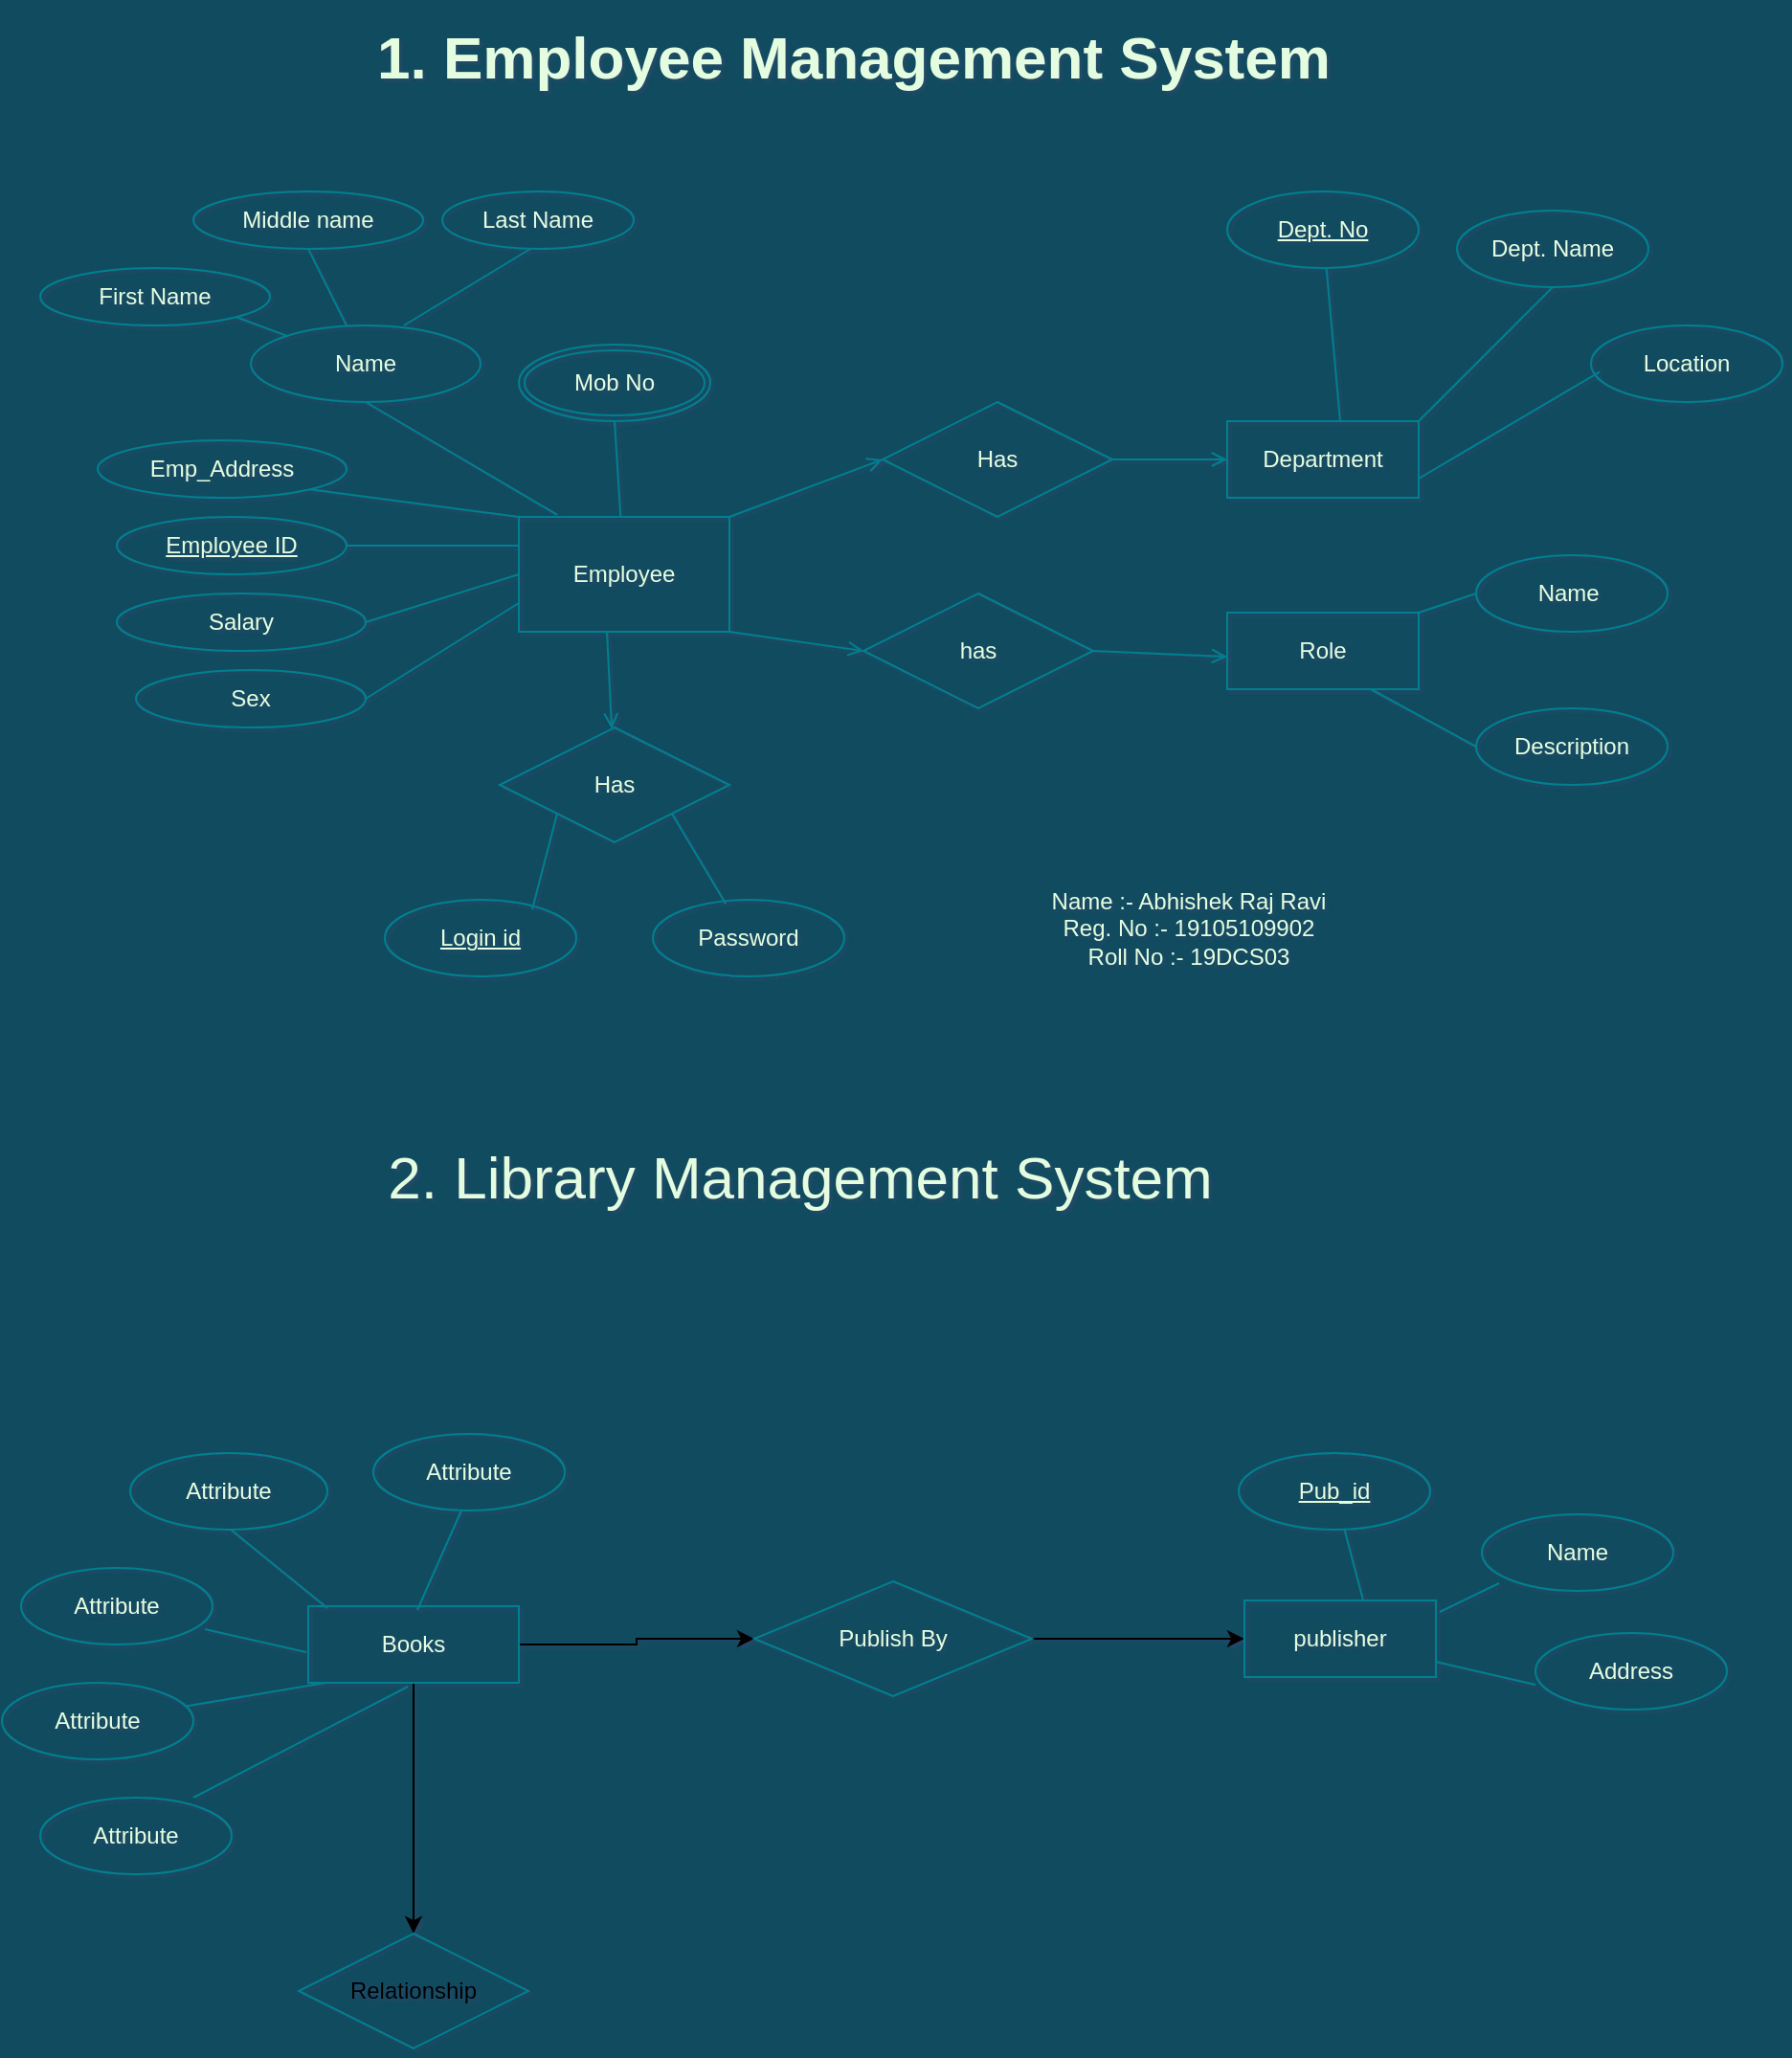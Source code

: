 <mxfile version="13.6.2" type="github">
  <diagram id="kpHI0PAs08cbokcpHM6N" name="Page-1">
    <mxGraphModel dx="868" dy="450" grid="0" gridSize="10" guides="1" tooltips="1" connect="1" arrows="1" fold="1" page="1" pageScale="1" pageWidth="1169" pageHeight="1654" background="#114B5F" math="0" shadow="1">
      <root>
        <mxCell id="0" />
        <mxCell id="1" parent="0" />
        <mxCell id="QWLJbSfea73I5IA6TglM-44" style="edgeStyle=none;orthogonalLoop=1;jettySize=auto;html=1;exitX=0.5;exitY=1;exitDx=0;exitDy=0;endSize=6;strokeWidth=1;fontColor=#E4FDE1;strokeColor=#028090;endArrow=none;endFill=0;labelBackgroundColor=#114B5F;" parent="1" source="QWLJbSfea73I5IA6TglM-33" target="QWLJbSfea73I5IA6TglM-23" edge="1">
          <mxGeometry relative="1" as="geometry" />
        </mxCell>
        <mxCell id="QWLJbSfea73I5IA6TglM-52" style="edgeStyle=none;orthogonalLoop=1;jettySize=auto;html=1;exitX=1;exitY=0;exitDx=0;exitDy=0;entryX=0;entryY=0.5;entryDx=0;entryDy=0;endSize=6;strokeWidth=1;fontColor=#E4FDE1;strokeColor=#028090;endArrow=open;endFill=0;labelBackgroundColor=#114B5F;" parent="1" target="QWLJbSfea73I5IA6TglM-50" edge="1">
          <mxGeometry relative="1" as="geometry">
            <mxPoint x="490" y="340" as="sourcePoint" />
          </mxGeometry>
        </mxCell>
        <mxCell id="QWLJbSfea73I5IA6TglM-53" style="edgeStyle=none;orthogonalLoop=1;jettySize=auto;html=1;exitX=1;exitY=1;exitDx=0;exitDy=0;entryX=0;entryY=0.5;entryDx=0;entryDy=0;endSize=6;strokeWidth=1;fontColor=#E4FDE1;strokeColor=#028090;endArrow=open;endFill=0;labelBackgroundColor=#114B5F;" parent="1" target="QWLJbSfea73I5IA6TglM-51" edge="1">
          <mxGeometry relative="1" as="geometry">
            <mxPoint x="490" y="400" as="sourcePoint" />
          </mxGeometry>
        </mxCell>
        <mxCell id="QWLJbSfea73I5IA6TglM-11" value="Employee" style="whiteSpace=wrap;html=1;fillColor=none;fontColor=#E4FDE1;strokeColor=#028090;" parent="1" vertex="1">
          <mxGeometry x="380" y="340" width="110" height="60" as="geometry" />
        </mxCell>
        <mxCell id="QWLJbSfea73I5IA6TglM-47" style="edgeStyle=none;orthogonalLoop=1;jettySize=auto;html=1;exitX=1;exitY=0.5;exitDx=0;exitDy=0;entryX=0;entryY=0.5;entryDx=0;entryDy=0;endSize=6;strokeWidth=1;fontColor=#E4FDE1;strokeColor=#028090;endArrow=none;endFill=0;labelBackgroundColor=#114B5F;" parent="1" source="QWLJbSfea73I5IA6TglM-14" target="QWLJbSfea73I5IA6TglM-11" edge="1">
          <mxGeometry relative="1" as="geometry" />
        </mxCell>
        <mxCell id="QWLJbSfea73I5IA6TglM-14" value="Salary" style="ellipse;whiteSpace=wrap;html=1;fillColor=none;fontColor=#E4FDE1;strokeColor=#028090;" parent="1" vertex="1">
          <mxGeometry x="170" y="380" width="130" height="30" as="geometry" />
        </mxCell>
        <mxCell id="QWLJbSfea73I5IA6TglM-18" style="edgeStyle=none;orthogonalLoop=1;jettySize=auto;html=1;exitX=1;exitY=1;exitDx=0;exitDy=0;entryX=1;entryY=1;entryDx=0;entryDy=0;fontColor=#E4FDE1;strokeColor=#028090;labelBackgroundColor=#114B5F;" parent="1" source="QWLJbSfea73I5IA6TglM-15" target="QWLJbSfea73I5IA6TglM-15" edge="1">
          <mxGeometry relative="1" as="geometry">
            <mxPoint x="322" y="300" as="targetPoint" />
          </mxGeometry>
        </mxCell>
        <mxCell id="QWLJbSfea73I5IA6TglM-46" style="edgeStyle=none;orthogonalLoop=1;jettySize=auto;html=1;exitX=1;exitY=0.5;exitDx=0;exitDy=0;entryX=0;entryY=0.25;entryDx=0;entryDy=0;endSize=6;strokeWidth=1;fontColor=#E4FDE1;endArrow=none;endFill=0;strokeColor=#028090;labelBackgroundColor=#114B5F;" parent="1" source="QWLJbSfea73I5IA6TglM-15" target="QWLJbSfea73I5IA6TglM-11" edge="1">
          <mxGeometry relative="1" as="geometry" />
        </mxCell>
        <mxCell id="QWLJbSfea73I5IA6TglM-15" value="Employee ID" style="ellipse;whiteSpace=wrap;html=1;fontStyle=4;fillColor=none;fontColor=#E4FDE1;strokeColor=#028090;" parent="1" vertex="1">
          <mxGeometry x="170" y="340" width="120" height="30" as="geometry" />
        </mxCell>
        <mxCell id="QWLJbSfea73I5IA6TglM-16" style="edgeStyle=none;orthogonalLoop=1;jettySize=auto;html=1;entryX=0.5;entryY=1;entryDx=0;entryDy=0;fontColor=#E4FDE1;strokeColor=#028090;labelBackgroundColor=#114B5F;" parent="1" source="QWLJbSfea73I5IA6TglM-15" target="QWLJbSfea73I5IA6TglM-15" edge="1">
          <mxGeometry relative="1" as="geometry" />
        </mxCell>
        <mxCell id="QWLJbSfea73I5IA6TglM-45" style="edgeStyle=none;orthogonalLoop=1;jettySize=auto;html=1;exitX=1;exitY=1;exitDx=0;exitDy=0;entryX=0;entryY=0;entryDx=0;entryDy=0;endSize=6;strokeWidth=1;fontColor=#E4FDE1;endArrow=none;endFill=0;strokeColor=#028090;labelBackgroundColor=#114B5F;" parent="1" source="QWLJbSfea73I5IA6TglM-20" target="QWLJbSfea73I5IA6TglM-11" edge="1">
          <mxGeometry relative="1" as="geometry" />
        </mxCell>
        <mxCell id="QWLJbSfea73I5IA6TglM-20" value="Emp_Address" style="ellipse;whiteSpace=wrap;html=1;fillColor=none;fontColor=#E4FDE1;strokeColor=#028090;" parent="1" vertex="1">
          <mxGeometry x="160" y="300" width="130" height="30" as="geometry" />
        </mxCell>
        <mxCell id="QWLJbSfea73I5IA6TglM-49" style="edgeStyle=none;orthogonalLoop=1;jettySize=auto;html=1;exitX=0.5;exitY=1;exitDx=0;exitDy=0;entryX=0.183;entryY=-0.017;entryDx=0;entryDy=0;entryPerimeter=0;endSize=6;strokeWidth=1;fontColor=#E4FDE1;strokeColor=#028090;endArrow=none;endFill=0;labelBackgroundColor=#114B5F;" parent="1" source="QWLJbSfea73I5IA6TglM-23" target="QWLJbSfea73I5IA6TglM-11" edge="1">
          <mxGeometry relative="1" as="geometry" />
        </mxCell>
        <mxCell id="QWLJbSfea73I5IA6TglM-23" value="Name" style="ellipse;whiteSpace=wrap;html=1;fillColor=none;fontColor=#E4FDE1;strokeColor=#028090;" parent="1" vertex="1">
          <mxGeometry x="240" y="240" width="120" height="40" as="geometry" />
        </mxCell>
        <mxCell id="QWLJbSfea73I5IA6TglM-48" style="edgeStyle=none;orthogonalLoop=1;jettySize=auto;html=1;exitX=1;exitY=0.5;exitDx=0;exitDy=0;entryX=0;entryY=0.75;entryDx=0;entryDy=0;endSize=6;strokeWidth=1;fontColor=#E4FDE1;strokeColor=#028090;endArrow=none;endFill=0;labelBackgroundColor=#114B5F;" parent="1" source="QWLJbSfea73I5IA6TglM-25" target="QWLJbSfea73I5IA6TglM-11" edge="1">
          <mxGeometry relative="1" as="geometry" />
        </mxCell>
        <mxCell id="QWLJbSfea73I5IA6TglM-25" value="Sex" style="ellipse;whiteSpace=wrap;html=1;fillColor=none;fontColor=#E4FDE1;strokeColor=#028090;" parent="1" vertex="1">
          <mxGeometry x="180" y="420" width="120" height="30" as="geometry" />
        </mxCell>
        <mxCell id="QWLJbSfea73I5IA6TglM-37" style="edgeStyle=none;orthogonalLoop=1;jettySize=auto;html=1;exitX=1;exitY=1;exitDx=0;exitDy=0;endSize=6;strokeWidth=1;fontColor=#E4FDE1;endArrow=none;endFill=0;strokeColor=#028090;labelBackgroundColor=#114B5F;" parent="1" source="QWLJbSfea73I5IA6TglM-31" target="QWLJbSfea73I5IA6TglM-23" edge="1">
          <mxGeometry relative="1" as="geometry" />
        </mxCell>
        <mxCell id="QWLJbSfea73I5IA6TglM-31" value="First Name" style="ellipse;whiteSpace=wrap;html=1;fillColor=none;fontColor=#E4FDE1;strokeColor=#028090;" parent="1" vertex="1">
          <mxGeometry x="130" y="210" width="120" height="30" as="geometry" />
        </mxCell>
        <mxCell id="QWLJbSfea73I5IA6TglM-33" value="Middle name" style="ellipse;whiteSpace=wrap;html=1;fillColor=none;fontColor=#E4FDE1;strokeColor=#028090;" parent="1" vertex="1">
          <mxGeometry x="210" y="170" width="120" height="30" as="geometry" />
        </mxCell>
        <mxCell id="QWLJbSfea73I5IA6TglM-39" value="Last Name" style="ellipse;whiteSpace=wrap;html=1;align=center;fillColor=none;fontColor=#E4FDE1;strokeColor=#028090;" parent="1" vertex="1">
          <mxGeometry x="340" y="170" width="100" height="30" as="geometry" />
        </mxCell>
        <mxCell id="QWLJbSfea73I5IA6TglM-43" style="edgeStyle=none;orthogonalLoop=1;jettySize=auto;html=1;exitX=0.5;exitY=1;exitDx=0;exitDy=0;endSize=6;strokeWidth=1;fontColor=#E4FDE1;strokeColor=#028090;startArrow=none;startFill=0;endArrow=none;endFill=0;labelBackgroundColor=#114B5F;" parent="1" source="QWLJbSfea73I5IA6TglM-42" target="QWLJbSfea73I5IA6TglM-11" edge="1">
          <mxGeometry relative="1" as="geometry" />
        </mxCell>
        <mxCell id="QWLJbSfea73I5IA6TglM-42" value="Mob No" style="ellipse;shape=doubleEllipse;margin=3;whiteSpace=wrap;html=1;align=center;fillColor=none;fontColor=#E4FDE1;strokeColor=#028090;" parent="1" vertex="1">
          <mxGeometry x="380" y="250" width="100" height="40" as="geometry" />
        </mxCell>
        <mxCell id="QWLJbSfea73I5IA6TglM-55" style="edgeStyle=none;orthogonalLoop=1;jettySize=auto;html=1;exitX=1;exitY=0.5;exitDx=0;exitDy=0;entryX=0;entryY=0.5;entryDx=0;entryDy=0;endSize=6;strokeWidth=1;fontColor=#E4FDE1;strokeColor=#028090;endArrow=open;endFill=0;labelBackgroundColor=#114B5F;" parent="1" source="QWLJbSfea73I5IA6TglM-50" target="QWLJbSfea73I5IA6TglM-54" edge="1">
          <mxGeometry relative="1" as="geometry" />
        </mxCell>
        <mxCell id="QWLJbSfea73I5IA6TglM-50" value="Has" style="shape=rhombus;perimeter=rhombusPerimeter;whiteSpace=wrap;html=1;align=center;fillColor=none;fontColor=#E4FDE1;strokeColor=#028090;" parent="1" vertex="1">
          <mxGeometry x="570" y="280" width="120" height="60" as="geometry" />
        </mxCell>
        <mxCell id="QWLJbSfea73I5IA6TglM-58" style="edgeStyle=none;orthogonalLoop=1;jettySize=auto;html=1;exitX=1;exitY=0.5;exitDx=0;exitDy=0;endSize=6;strokeWidth=1;fontColor=#E4FDE1;entryX=0;entryY=0.575;entryDx=0;entryDy=0;entryPerimeter=0;strokeColor=#028090;endArrow=open;endFill=0;labelBackgroundColor=#114B5F;" parent="1" source="QWLJbSfea73I5IA6TglM-51" target="QWLJbSfea73I5IA6TglM-56" edge="1">
          <mxGeometry relative="1" as="geometry">
            <mxPoint x="770" y="450" as="targetPoint" />
          </mxGeometry>
        </mxCell>
        <mxCell id="QWLJbSfea73I5IA6TglM-51" value="has" style="shape=rhombus;perimeter=rhombusPerimeter;whiteSpace=wrap;html=1;align=center;fillColor=none;fontColor=#E4FDE1;strokeColor=#028090;" parent="1" vertex="1">
          <mxGeometry x="560" y="380" width="120" height="60" as="geometry" />
        </mxCell>
        <mxCell id="QWLJbSfea73I5IA6TglM-54" value="Department" style="whiteSpace=wrap;html=1;align=center;fillColor=none;fontColor=#E4FDE1;strokeColor=#028090;" parent="1" vertex="1">
          <mxGeometry x="750" y="290" width="100" height="40" as="geometry" />
        </mxCell>
        <mxCell id="QWLJbSfea73I5IA6TglM-56" value="Role" style="whiteSpace=wrap;html=1;align=center;fillColor=none;fontColor=#E4FDE1;strokeColor=#028090;" parent="1" vertex="1">
          <mxGeometry x="750" y="390" width="100" height="40" as="geometry" />
        </mxCell>
        <mxCell id="QWLJbSfea73I5IA6TglM-57" style="edgeStyle=none;orthogonalLoop=1;jettySize=auto;html=1;entryX=0;entryY=0.5;entryDx=0;entryDy=0;endSize=6;strokeWidth=1;fontColor=#E4FDE1;strokeColor=#028090;labelBackgroundColor=#114B5F;" parent="1" source="QWLJbSfea73I5IA6TglM-56" target="QWLJbSfea73I5IA6TglM-56" edge="1">
          <mxGeometry relative="1" as="geometry" />
        </mxCell>
        <mxCell id="QWLJbSfea73I5IA6TglM-63" style="edgeStyle=none;orthogonalLoop=1;jettySize=auto;html=1;exitX=0.5;exitY=1;exitDx=0;exitDy=0;entryX=1;entryY=0;entryDx=0;entryDy=0;endSize=6;strokeWidth=1;fontColor=#E4FDE1;strokeColor=#028090;endArrow=none;endFill=0;labelBackgroundColor=#114B5F;" parent="1" source="QWLJbSfea73I5IA6TglM-59" target="QWLJbSfea73I5IA6TglM-54" edge="1">
          <mxGeometry relative="1" as="geometry" />
        </mxCell>
        <mxCell id="QWLJbSfea73I5IA6TglM-59" value="Dept. Name" style="ellipse;whiteSpace=wrap;html=1;align=center;fillColor=none;fontColor=#E4FDE1;strokeColor=#028090;" parent="1" vertex="1">
          <mxGeometry x="870" y="180" width="100" height="40" as="geometry" />
        </mxCell>
        <mxCell id="QWLJbSfea73I5IA6TglM-64" style="edgeStyle=none;orthogonalLoop=1;jettySize=auto;html=1;exitX=0;exitY=1;exitDx=0;exitDy=0;entryX=1;entryY=0.75;entryDx=0;entryDy=0;endSize=6;strokeWidth=1;fontColor=#E4FDE1;strokeColor=#028090;endArrow=none;endFill=0;labelBackgroundColor=#114B5F;" parent="1" target="QWLJbSfea73I5IA6TglM-54" edge="1">
          <mxGeometry relative="1" as="geometry">
            <mxPoint x="944.645" y="264.142" as="sourcePoint" />
          </mxGeometry>
        </mxCell>
        <mxCell id="QWLJbSfea73I5IA6TglM-60" value="Location" style="ellipse;whiteSpace=wrap;html=1;align=center;fillColor=none;fontColor=#E4FDE1;strokeColor=#028090;" parent="1" vertex="1">
          <mxGeometry x="940" y="240" width="100" height="40" as="geometry" />
        </mxCell>
        <mxCell id="QWLJbSfea73I5IA6TglM-62" style="edgeStyle=none;orthogonalLoop=1;jettySize=auto;html=1;entryX=0.59;entryY=0;entryDx=0;entryDy=0;entryPerimeter=0;endSize=6;strokeWidth=1;fontColor=#E4FDE1;strokeColor=#028090;endArrow=none;endFill=0;labelBackgroundColor=#114B5F;" parent="1" source="QWLJbSfea73I5IA6TglM-61" target="QWLJbSfea73I5IA6TglM-54" edge="1">
          <mxGeometry relative="1" as="geometry" />
        </mxCell>
        <mxCell id="QWLJbSfea73I5IA6TglM-61" value="Dept. No" style="ellipse;whiteSpace=wrap;html=1;align=center;fontStyle=4;fillColor=none;fontColor=#E4FDE1;strokeColor=#028090;" parent="1" vertex="1">
          <mxGeometry x="750" y="170" width="100" height="40" as="geometry" />
        </mxCell>
        <mxCell id="QWLJbSfea73I5IA6TglM-69" style="edgeStyle=none;orthogonalLoop=1;jettySize=auto;html=1;exitX=0;exitY=0.5;exitDx=0;exitDy=0;entryX=1;entryY=0;entryDx=0;entryDy=0;endSize=6;strokeWidth=1;fontColor=#E4FDE1;strokeColor=#028090;endArrow=none;endFill=0;labelBackgroundColor=#114B5F;" parent="1" source="QWLJbSfea73I5IA6TglM-67" target="QWLJbSfea73I5IA6TglM-56" edge="1">
          <mxGeometry relative="1" as="geometry" />
        </mxCell>
        <mxCell id="QWLJbSfea73I5IA6TglM-67" value="Name&amp;nbsp;" style="ellipse;whiteSpace=wrap;html=1;align=center;fillColor=none;fontColor=#E4FDE1;strokeColor=#028090;" parent="1" vertex="1">
          <mxGeometry x="880" y="360" width="100" height="40" as="geometry" />
        </mxCell>
        <mxCell id="QWLJbSfea73I5IA6TglM-70" style="edgeStyle=none;orthogonalLoop=1;jettySize=auto;html=1;exitX=0;exitY=0.5;exitDx=0;exitDy=0;entryX=0.75;entryY=1;entryDx=0;entryDy=0;endSize=6;strokeWidth=1;fontColor=#E4FDE1;strokeColor=#028090;endArrow=none;endFill=0;labelBackgroundColor=#114B5F;" parent="1" source="QWLJbSfea73I5IA6TglM-68" target="QWLJbSfea73I5IA6TglM-56" edge="1">
          <mxGeometry relative="1" as="geometry" />
        </mxCell>
        <mxCell id="QWLJbSfea73I5IA6TglM-68" value="Description" style="ellipse;whiteSpace=wrap;html=1;align=center;fillColor=none;fontColor=#E4FDE1;strokeColor=#028090;" parent="1" vertex="1">
          <mxGeometry x="880" y="440" width="100" height="40" as="geometry" />
        </mxCell>
        <mxCell id="QWLJbSfea73I5IA6TglM-72" style="edgeStyle=none;orthogonalLoop=1;jettySize=auto;html=1;endSize=6;strokeWidth=1;fontColor=#E4FDE1;strokeColor=#028090;endArrow=open;endFill=0;labelBackgroundColor=#114B5F;" parent="1" target="QWLJbSfea73I5IA6TglM-71" edge="1">
          <mxGeometry relative="1" as="geometry">
            <mxPoint x="426" y="400" as="sourcePoint" />
          </mxGeometry>
        </mxCell>
        <mxCell id="QWLJbSfea73I5IA6TglM-78" style="edgeStyle=none;orthogonalLoop=1;jettySize=auto;html=1;exitX=0;exitY=1;exitDx=0;exitDy=0;entryX=0.77;entryY=0.125;entryDx=0;entryDy=0;entryPerimeter=0;endSize=6;strokeWidth=1;fontColor=#E4FDE1;strokeColor=#028090;endArrow=none;endFill=0;labelBackgroundColor=#114B5F;" parent="1" source="QWLJbSfea73I5IA6TglM-71" target="QWLJbSfea73I5IA6TglM-75" edge="1">
          <mxGeometry relative="1" as="geometry" />
        </mxCell>
        <mxCell id="QWLJbSfea73I5IA6TglM-79" style="edgeStyle=none;orthogonalLoop=1;jettySize=auto;html=1;exitX=1;exitY=1;exitDx=0;exitDy=0;entryX=0.38;entryY=0.05;entryDx=0;entryDy=0;entryPerimeter=0;endSize=6;strokeWidth=1;fontColor=#E4FDE1;strokeColor=#028090;endArrow=none;endFill=0;labelBackgroundColor=#114B5F;" parent="1" source="QWLJbSfea73I5IA6TglM-71" target="QWLJbSfea73I5IA6TglM-74" edge="1">
          <mxGeometry relative="1" as="geometry" />
        </mxCell>
        <mxCell id="QWLJbSfea73I5IA6TglM-71" value="Has" style="shape=rhombus;perimeter=rhombusPerimeter;whiteSpace=wrap;html=1;align=center;fillColor=none;fontColor=#E4FDE1;strokeColor=#028090;" parent="1" vertex="1">
          <mxGeometry x="370" y="450" width="120" height="60" as="geometry" />
        </mxCell>
        <mxCell id="QWLJbSfea73I5IA6TglM-74" value="Password" style="ellipse;whiteSpace=wrap;html=1;align=center;fillColor=none;fontColor=#E4FDE1;strokeColor=#028090;" parent="1" vertex="1">
          <mxGeometry x="450" y="540" width="100" height="40" as="geometry" />
        </mxCell>
        <mxCell id="QWLJbSfea73I5IA6TglM-75" value="Login id" style="ellipse;whiteSpace=wrap;html=1;align=center;fontStyle=4;fillColor=none;fontColor=#E4FDE1;strokeColor=#028090;" parent="1" vertex="1">
          <mxGeometry x="310" y="540" width="100" height="40" as="geometry" />
        </mxCell>
        <mxCell id="QWLJbSfea73I5IA6TglM-80" value="Name :- Abhishek Raj Ravi&lt;br&gt;Reg. No :- 19105109902&lt;br&gt;Roll No :- 19DCS03" style="whiteSpace=wrap;html=1;absoluteArcSize=1;arcSize=14;strokeWidth=2;fillColor=none;fontColor=#E4FDE1;strokeColor=none;" parent="1" vertex="1">
          <mxGeometry x="610" y="500" width="240" height="110" as="geometry" />
        </mxCell>
        <mxCell id="QWLJbSfea73I5IA6TglM-82" value="1. Employee Management System" style="text;align=center;verticalAlign=middle;fontColor=#E4FDE1;fontStyle=1;fontSize=31;labelBackgroundColor=none;labelBorderColor=none;whiteSpace=wrap;html=1;glass=0;" parent="1" vertex="1">
          <mxGeometry x="300" y="70" width="510" height="60" as="geometry" />
        </mxCell>
        <mxCell id="QWLJbSfea73I5IA6TglM-83" value="2. Library Management System" style="text;html=1;fillColor=none;align=center;verticalAlign=middle;whiteSpace=wrap;glass=0;labelBackgroundColor=none;fontSize=31;fontColor=#E4FDE1;" parent="1" vertex="1">
          <mxGeometry x="207" y="660" width="640" height="50" as="geometry" />
        </mxCell>
        <mxCell id="QWLJbSfea73I5IA6TglM-84" value="" style="endArrow=none;html=1;strokeWidth=1;fontColor=#E4FDE1;entryX=0.46;entryY=1;entryDx=0;entryDy=0;entryPerimeter=0;strokeColor=#028090;labelBackgroundColor=#114B5F;" parent="1" target="QWLJbSfea73I5IA6TglM-39" edge="1">
          <mxGeometry width="50" height="50" relative="1" as="geometry">
            <mxPoint x="320" y="240" as="sourcePoint" />
            <mxPoint x="360" y="230" as="targetPoint" />
            <Array as="points" />
          </mxGeometry>
        </mxCell>
        <mxCell id="1z6OnC_1XEHiwMDpbvrm-4" style="edgeStyle=orthogonalEdgeStyle;rounded=0;orthogonalLoop=1;jettySize=auto;html=1;endArrow=classic;endFill=1;" edge="1" parent="1" source="QWLJbSfea73I5IA6TglM-86" target="1z6OnC_1XEHiwMDpbvrm-3">
          <mxGeometry relative="1" as="geometry" />
        </mxCell>
        <mxCell id="1z6OnC_1XEHiwMDpbvrm-7" style="edgeStyle=orthogonalEdgeStyle;rounded=0;orthogonalLoop=1;jettySize=auto;html=1;exitX=1;exitY=0.5;exitDx=0;exitDy=0;entryX=0;entryY=0.5;entryDx=0;entryDy=0;endArrow=classic;endFill=1;" edge="1" parent="1" source="QWLJbSfea73I5IA6TglM-86" target="QWLJbSfea73I5IA6TglM-87">
          <mxGeometry relative="1" as="geometry" />
        </mxCell>
        <mxCell id="QWLJbSfea73I5IA6TglM-86" value="Books" style="whiteSpace=wrap;html=1;align=center;strokeColor=#028090;fontColor=#E4FDE1;fillColor=none;" parent="1" vertex="1">
          <mxGeometry x="270" y="909" width="110" height="40" as="geometry" />
        </mxCell>
        <mxCell id="1z6OnC_1XEHiwMDpbvrm-8" style="edgeStyle=orthogonalEdgeStyle;rounded=0;orthogonalLoop=1;jettySize=auto;html=1;exitX=1;exitY=0.5;exitDx=0;exitDy=0;endArrow=classic;endFill=1;" edge="1" parent="1" source="QWLJbSfea73I5IA6TglM-87" target="QWLJbSfea73I5IA6TglM-88">
          <mxGeometry relative="1" as="geometry" />
        </mxCell>
        <mxCell id="QWLJbSfea73I5IA6TglM-87" value="Publish By" style="shape=rhombus;perimeter=rhombusPerimeter;whiteSpace=wrap;html=1;align=center;strokeColor=#028090;fontColor=#E4FDE1;fillColor=none;" parent="1" vertex="1">
          <mxGeometry x="503" y="896" width="145" height="60" as="geometry" />
        </mxCell>
        <mxCell id="QWLJbSfea73I5IA6TglM-88" value="publisher" style="whiteSpace=wrap;html=1;align=center;strokeColor=#028090;fontColor=#E4FDE1;fillColor=none;" parent="1" vertex="1">
          <mxGeometry x="759" y="906" width="100" height="40" as="geometry" />
        </mxCell>
        <mxCell id="QWLJbSfea73I5IA6TglM-89" value="Attribute" style="ellipse;whiteSpace=wrap;html=1;align=center;strokeColor=#028090;fontColor=#E4FDE1;fillColor=none;" parent="1" vertex="1">
          <mxGeometry x="177" y="829" width="103" height="40" as="geometry" />
        </mxCell>
        <mxCell id="QWLJbSfea73I5IA6TglM-90" value="Attribute" style="ellipse;whiteSpace=wrap;html=1;align=center;strokeColor=#028090;fontColor=#E4FDE1;fillColor=none;" parent="1" vertex="1">
          <mxGeometry x="110" y="949" width="100" height="40" as="geometry" />
        </mxCell>
        <mxCell id="QWLJbSfea73I5IA6TglM-91" value="Attribute" style="ellipse;whiteSpace=wrap;html=1;align=center;strokeColor=#028090;fontColor=#E4FDE1;fillColor=none;" parent="1" vertex="1">
          <mxGeometry x="120" y="889" width="100" height="40" as="geometry" />
        </mxCell>
        <mxCell id="QWLJbSfea73I5IA6TglM-92" value="Attribute" style="ellipse;whiteSpace=wrap;html=1;align=center;strokeColor=#028090;fontColor=#E4FDE1;fillColor=none;" parent="1" vertex="1">
          <mxGeometry x="304" y="819" width="100" height="40" as="geometry" />
        </mxCell>
        <mxCell id="QWLJbSfea73I5IA6TglM-93" value="Attribute" style="ellipse;whiteSpace=wrap;html=1;align=center;strokeColor=#028090;fontColor=#E4FDE1;fillColor=none;" parent="1" vertex="1">
          <mxGeometry x="130" y="1009" width="100" height="40" as="geometry" />
        </mxCell>
        <mxCell id="QWLJbSfea73I5IA6TglM-95" value="" style="endArrow=none;html=1;exitX=0.518;exitY=0.05;exitDx=0;exitDy=0;exitPerimeter=0;strokeColor=#028090;fontColor=#E4FDE1;labelBackgroundColor=#114B5F;" parent="1" source="QWLJbSfea73I5IA6TglM-86" edge="1">
          <mxGeometry width="50" height="50" relative="1" as="geometry">
            <mxPoint x="300" y="909" as="sourcePoint" />
            <mxPoint x="350" y="859" as="targetPoint" />
          </mxGeometry>
        </mxCell>
        <mxCell id="QWLJbSfea73I5IA6TglM-96" value="" style="endArrow=none;html=1;exitX=0.51;exitY=1;exitDx=0;exitDy=0;exitPerimeter=0;entryX=0.091;entryY=0.025;entryDx=0;entryDy=0;entryPerimeter=0;strokeColor=#028090;fontColor=#E4FDE1;labelBackgroundColor=#114B5F;" parent="1" source="QWLJbSfea73I5IA6TglM-89" target="QWLJbSfea73I5IA6TglM-86" edge="1">
          <mxGeometry width="50" height="50" relative="1" as="geometry">
            <mxPoint x="260" y="879" as="sourcePoint" />
            <mxPoint x="283.02" y="827" as="targetPoint" />
          </mxGeometry>
        </mxCell>
        <mxCell id="QWLJbSfea73I5IA6TglM-97" value="" style="endArrow=none;html=1;exitX=0.96;exitY=0.8;exitDx=0;exitDy=0;exitPerimeter=0;entryX=-0.009;entryY=0.6;entryDx=0;entryDy=0;entryPerimeter=0;strokeColor=#028090;fontColor=#E4FDE1;labelBackgroundColor=#114B5F;" parent="1" source="QWLJbSfea73I5IA6TglM-91" target="QWLJbSfea73I5IA6TglM-86" edge="1">
          <mxGeometry width="50" height="50" relative="1" as="geometry">
            <mxPoint x="230" y="929" as="sourcePoint" />
            <mxPoint x="253.02" y="877" as="targetPoint" />
          </mxGeometry>
        </mxCell>
        <mxCell id="QWLJbSfea73I5IA6TglM-98" value="" style="endArrow=none;html=1;entryX=0.082;entryY=1;entryDx=0;entryDy=0;entryPerimeter=0;strokeColor=#028090;fontColor=#E4FDE1;labelBackgroundColor=#114B5F;" parent="1" source="QWLJbSfea73I5IA6TglM-90" target="QWLJbSfea73I5IA6TglM-86" edge="1">
          <mxGeometry width="50" height="50" relative="1" as="geometry">
            <mxPoint x="220" y="979" as="sourcePoint" />
            <mxPoint x="280" y="951" as="targetPoint" />
          </mxGeometry>
        </mxCell>
        <mxCell id="QWLJbSfea73I5IA6TglM-99" value="" style="endArrow=none;html=1;exitX=0.8;exitY=0;exitDx=0;exitDy=0;exitPerimeter=0;entryX=0.473;entryY=1.05;entryDx=0;entryDy=0;entryPerimeter=0;strokeColor=#028090;fontColor=#E4FDE1;labelBackgroundColor=#114B5F;" parent="1" source="QWLJbSfea73I5IA6TglM-93" target="QWLJbSfea73I5IA6TglM-86" edge="1">
          <mxGeometry width="50" height="50" relative="1" as="geometry">
            <mxPoint x="320" y="1029" as="sourcePoint" />
            <mxPoint x="343.02" y="977" as="targetPoint" />
          </mxGeometry>
        </mxCell>
        <mxCell id="QWLJbSfea73I5IA6TglM-102" value="Address" style="ellipse;whiteSpace=wrap;html=1;align=center;strokeColor=#028090;fontColor=#E4FDE1;fillColor=none;" parent="1" vertex="1">
          <mxGeometry x="911" y="923" width="100" height="40" as="geometry" />
        </mxCell>
        <mxCell id="QWLJbSfea73I5IA6TglM-103" value="&lt;u&gt;Pub_id&lt;/u&gt;" style="ellipse;whiteSpace=wrap;html=1;align=center;strokeColor=#028090;fontColor=#E4FDE1;fillColor=none;" parent="1" vertex="1">
          <mxGeometry x="756" y="829" width="100" height="40" as="geometry" />
        </mxCell>
        <mxCell id="QWLJbSfea73I5IA6TglM-104" value="Name" style="ellipse;whiteSpace=wrap;html=1;align=center;strokeColor=#028090;fontColor=#E4FDE1;fillColor=none;" parent="1" vertex="1">
          <mxGeometry x="883" y="861" width="100" height="40" as="geometry" />
        </mxCell>
        <mxCell id="QWLJbSfea73I5IA6TglM-105" value="" style="endArrow=none;html=1;exitX=0;exitY=0.675;exitDx=0;exitDy=0;exitPerimeter=0;entryX=1;entryY=0.8;entryDx=0;entryDy=0;entryPerimeter=0;strokeColor=#028090;fontColor=#E4FDE1;labelBackgroundColor=#114B5F;" parent="1" source="QWLJbSfea73I5IA6TglM-102" target="QWLJbSfea73I5IA6TglM-88" edge="1">
          <mxGeometry width="50" height="50" relative="1" as="geometry">
            <mxPoint x="826" y="1072" as="sourcePoint" />
            <mxPoint x="846.01" y="1103" as="targetPoint" />
          </mxGeometry>
        </mxCell>
        <mxCell id="QWLJbSfea73I5IA6TglM-106" value="" style="endArrow=none;html=1;exitX=0.09;exitY=0.9;exitDx=0;exitDy=0;exitPerimeter=0;entryX=1.02;entryY=0.15;entryDx=0;entryDy=0;entryPerimeter=0;strokeColor=#028090;fontColor=#E4FDE1;labelBackgroundColor=#114B5F;" parent="1" source="QWLJbSfea73I5IA6TglM-104" target="QWLJbSfea73I5IA6TglM-88" edge="1">
          <mxGeometry width="50" height="50" relative="1" as="geometry">
            <mxPoint x="1033" y="972" as="sourcePoint" />
            <mxPoint x="876" y="959" as="targetPoint" />
          </mxGeometry>
        </mxCell>
        <mxCell id="QWLJbSfea73I5IA6TglM-107" value="" style="endArrow=none;html=1;entryX=0.62;entryY=0;entryDx=0;entryDy=0;entryPerimeter=0;strokeColor=#028090;fontColor=#E4FDE1;labelBackgroundColor=#114B5F;" parent="1" source="QWLJbSfea73I5IA6TglM-103" target="QWLJbSfea73I5IA6TglM-88" edge="1">
          <mxGeometry width="50" height="50" relative="1" as="geometry">
            <mxPoint x="796" y="912" as="sourcePoint" />
            <mxPoint x="855.02" y="882" as="targetPoint" />
          </mxGeometry>
        </mxCell>
        <mxCell id="1z6OnC_1XEHiwMDpbvrm-3" value="Relationship" style="shape=rhombus;perimeter=rhombusPerimeter;whiteSpace=wrap;html=1;align=center;fillColor=none;strokeColor=#028090;" vertex="1" parent="1">
          <mxGeometry x="265" y="1080" width="120" height="60" as="geometry" />
        </mxCell>
      </root>
    </mxGraphModel>
  </diagram>
</mxfile>
